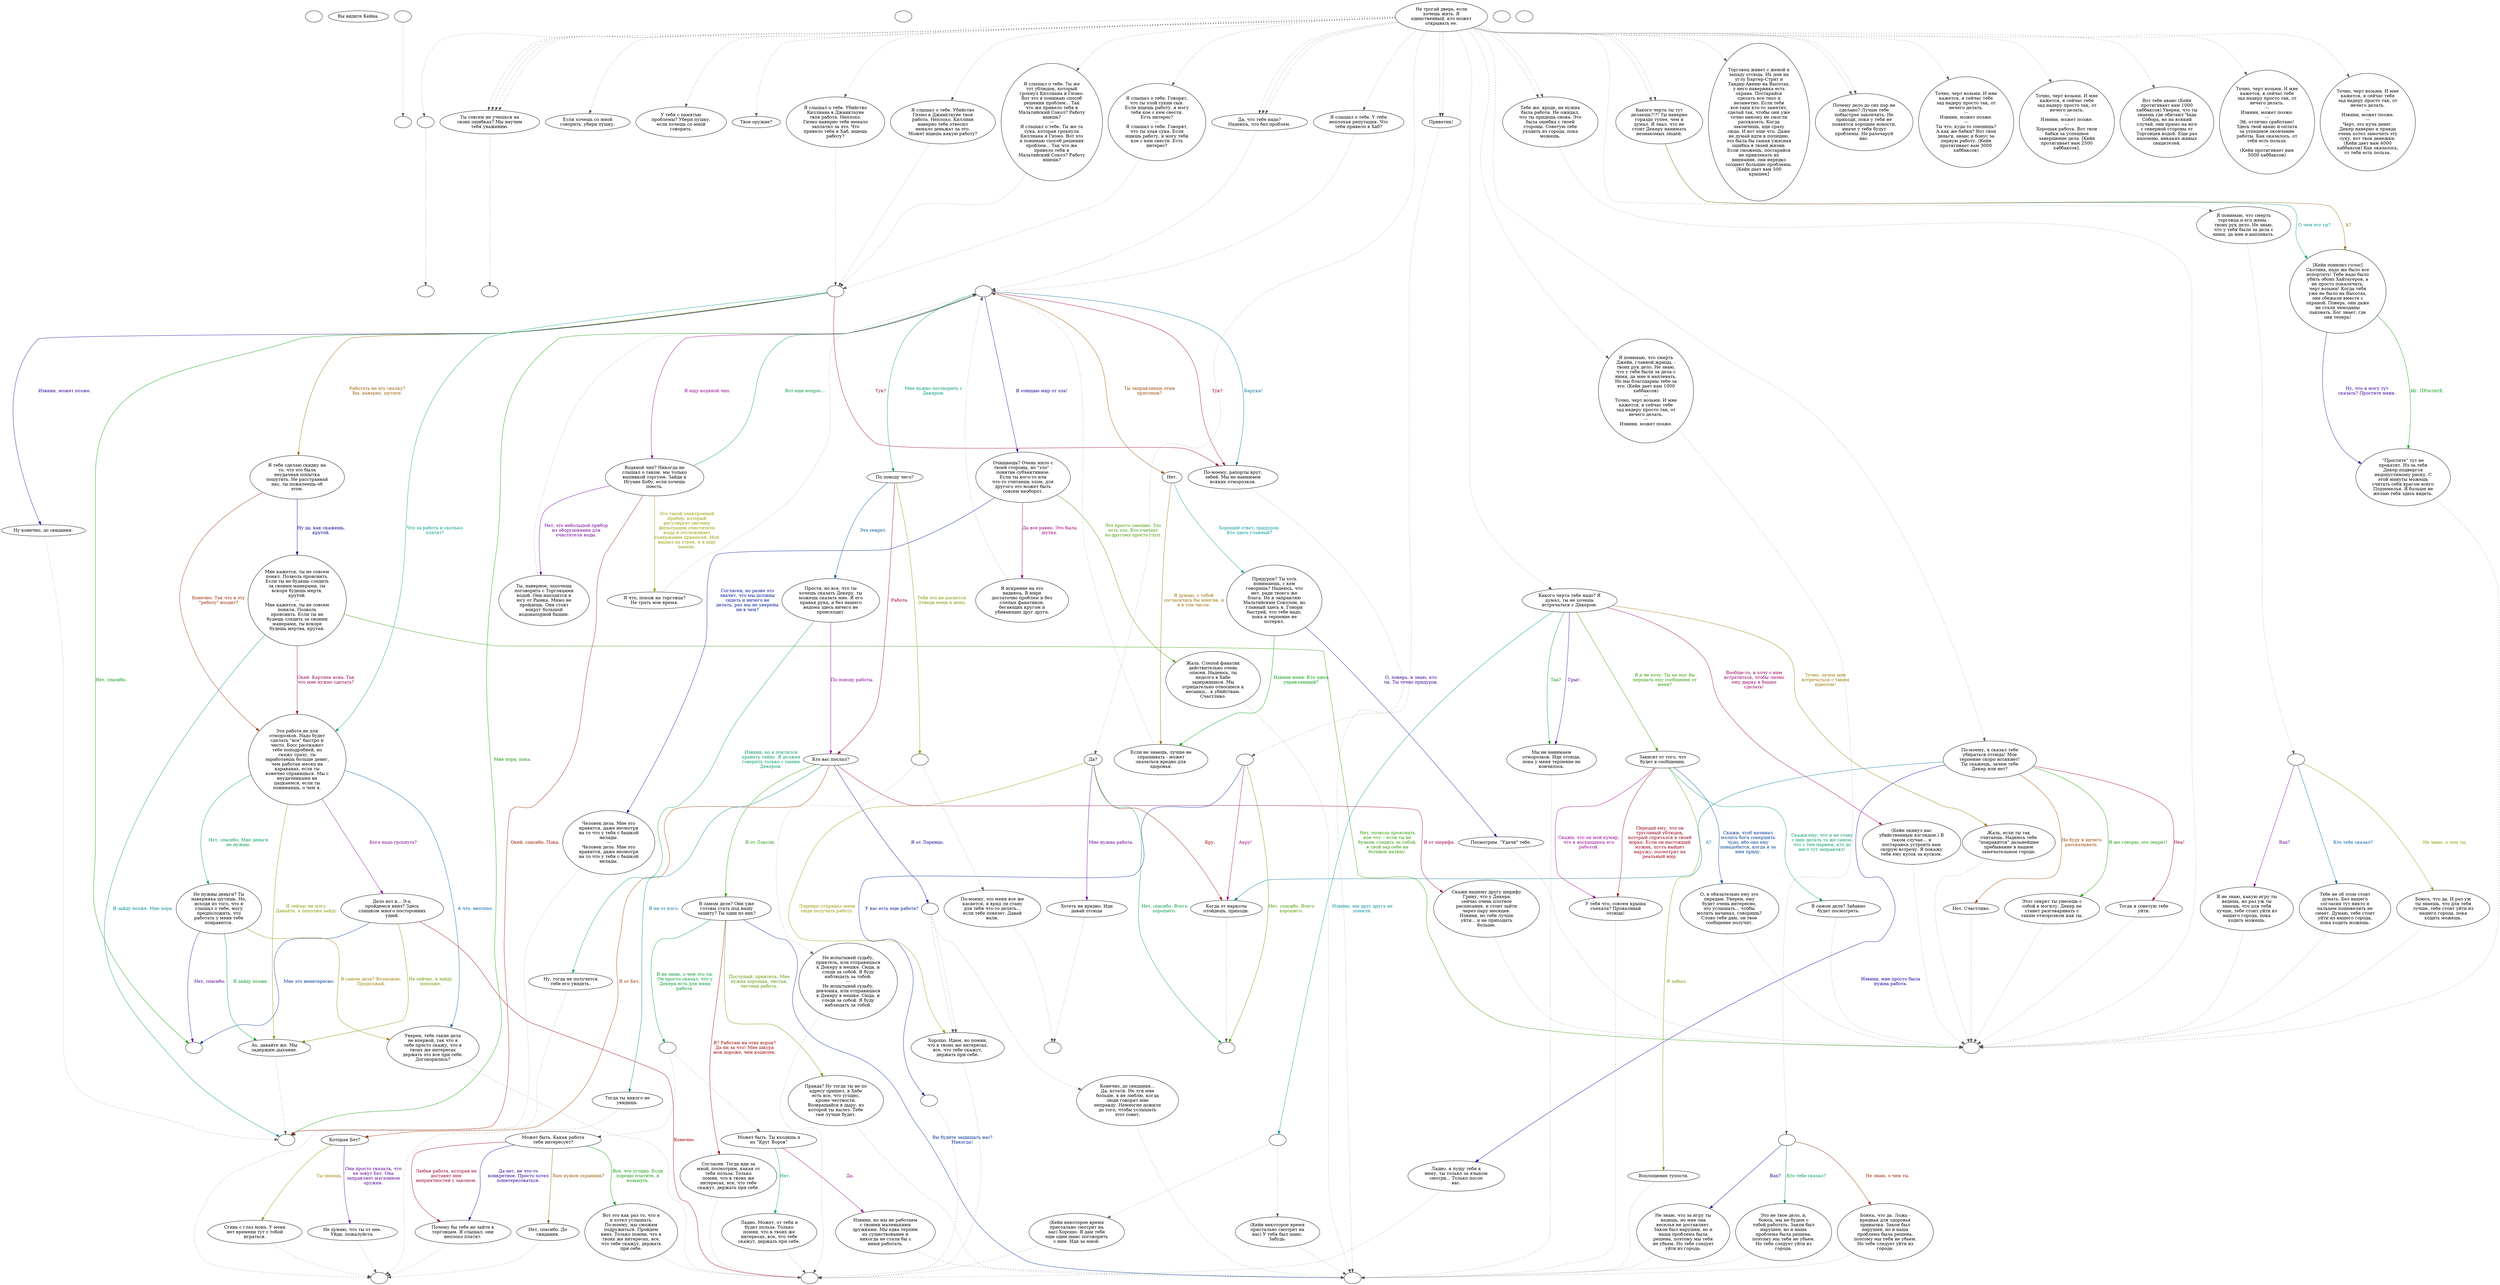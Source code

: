 digraph kane {
  "start" [style=filled       fillcolor="#FFFFFF"       color="#000000"]
  "start" [label=""]
  "look_at_p_proc" [style=filled       fillcolor="#FFFFFF"       color="#000000"]
  "look_at_p_proc" [label="Вы видите Кейна."]
  "critter_p_proc" [style=filled       fillcolor="#FFFFFF"       color="#000000"]
  "critter_p_proc" -> "GoToDecker" [style=dotted color="#555555"]
  "critter_p_proc" [label=""]
  "pickup_p_proc" [style=filled       fillcolor="#FFFFFF"       color="#000000"]
  "pickup_p_proc" [label=""]
  "talk_p_proc" [style=filled       fillcolor="#FFFFFF"       color="#000000"]
  "talk_p_proc" -> "get_reaction" [style=dotted color="#555555"]
  "talk_p_proc" -> "Kane10" [style=dotted color="#555555"]
  "talk_p_proc" -> "Kane61" [style=dotted color="#555555"]
  "talk_p_proc" -> "Kane62" [style=dotted color="#555555"]
  "talk_p_proc" -> "Kane63" [style=dotted color="#555555"]
  "talk_p_proc" -> "Kane11" [style=dotted color="#555555"]
  "talk_p_proc" -> "Kane15" [style=dotted color="#555555"]
  "talk_p_proc" -> "Kane60" [style=dotted color="#555555"]
  "talk_p_proc" -> "Kane12" [style=dotted color="#555555"]
  "talk_p_proc" -> "Kane13" [style=dotted color="#555555"]
  "talk_p_proc" -> "Kane14" [style=dotted color="#555555"]
  "talk_p_proc" -> "Kane60" [style=dotted color="#555555"]
  "talk_p_proc" -> "Kane10" [style=dotted color="#555555"]
  "talk_p_proc" -> "Kane93" [style=dotted color="#555555"]
  "talk_p_proc" -> "Kane100" [style=dotted color="#555555"]
  "talk_p_proc" -> "Kane106" [style=dotted color="#555555"]
  "talk_p_proc" -> "Kane60" [style=dotted color="#555555"]
  "talk_p_proc" -> "Kane10" [style=dotted color="#555555"]
  "talk_p_proc" -> "Kane153" [style=dotted color="#555555"]
  "talk_p_proc" -> "Kane86" [style=dotted color="#555555"]
  "talk_p_proc" -> "Kane153" [style=dotted color="#555555"]
  "talk_p_proc" -> "Kane135" [style=dotted color="#555555"]
  "talk_p_proc" -> "Kane71" [style=dotted color="#555555"]
  "talk_p_proc" -> "Kane79" [style=dotted color="#555555"]
  "talk_p_proc" -> "Kane89" [style=dotted color="#555555"]
  "talk_p_proc" -> "Kane87" [style=dotted color="#555555"]
  "talk_p_proc" -> "Kane134" [style=dotted color="#555555"]
  "talk_p_proc" -> "Kane10" [style=dotted color="#555555"]
  "talk_p_proc" -> "Kane91" [style=dotted color="#555555"]
  "talk_p_proc" -> "Kane135" [style=dotted color="#555555"]
  "talk_p_proc" -> "Kane80" [style=dotted color="#555555"]
  "talk_p_proc" -> "Kane79" [style=dotted color="#555555"]
  "talk_p_proc" -> "Kane90" [style=dotted color="#555555"]
  "talk_p_proc" -> "Kane92" [style=dotted color="#555555"]
  "talk_p_proc" -> "Kane134" [style=dotted color="#555555"]
  "talk_p_proc" [label="Не трогай дверь, если\nхочешь жить. Я\nединственный, кто может\nоткрывать ее."]
  "destroy_p_proc" [style=filled       fillcolor="#FFFFFF"       color="#000000"]
  "destroy_p_proc" [label=""]
  "map_enter_p_proc" [style=filled       fillcolor="#FFFFFF"       color="#000000"]
  "map_enter_p_proc" [label=""]
  "combat" [style=filled       fillcolor="#FFFFFF"       color="#000000"]
  "combat" [label=""]
  "Kane00" [style=filled       fillcolor="#FFFFFF"       color="#000000"]
  "Kane00" [label=""]
  "Kane00" -> "Kane02" [label="Что за работа и сколько\nплатят?" color="#00998A" fontcolor="#00998A"]
  "Kane00" -> "Kane04" [label="Работать на эту свалку?\nВы, наверно, шутите." color="#995D00" fontcolor="#995D00"]
  "Kane00" -> "Kane07" [label="Извини, может позже." color="#300099" fontcolor="#300099"]
  "Kane00" -> "KaneEndDeclined" [label="Нет, спасибо." color="#009904" fontcolor="#009904"]
  "Kane00" -> "Kane01" [label="Тук?" color="#990029" fontcolor="#990029"]
  "Kane01" [style=filled       fillcolor="#FFFFFF"       color="#000000"]
  "Kane01" -> "KaneEndRefuses" [style=dotted color="#555555"]
  "Kane01" [label="По-моему, рапорты врут,\nзабей. Мы не нанимаем\nвсяких отморозков."]
  "Kane02" [style=filled       fillcolor="#FFFFFF"       color="#000000"]
  "Kane02" [label="Эта работа не для\nотморозков. Надо будет\nсделать \"все\" быстро и\nчисто. Босс расскажет\nтебе поподробней, но\nскажу сразу, ты\nзаработаешь больше денег,\nчем работая месяц на\nкараванах, если ты\nконечно справишься. Мы с\nнеудачниками не\nцацкаемся, если ты\nпонимаешь, о чем я."]
  "Kane02" -> "Kane03" [label="А что, неплохо." color="#005699" fontcolor="#005699"]
  "Kane02" -> "Kane06" [label="Я сейчас не могу.\nДавайте, я попозже зайду." color="#829900" fontcolor="#829900"]
  "Kane02" -> "Kane09" [label="Кого надо грохнуть?" color="#830099" fontcolor="#830099"]
  "Kane02" -> "Kane08" [label="Нет, спасибо. Мне деньги\nне нужны." color="#009957" fontcolor="#009957"]
  "Kane03" [style=filled       fillcolor="#FFFFFF"       color="#000000"]
  "Kane03" -> "KaneTravel" [style=dotted color="#555555"]
  "Kane03" [label="Уверен, тебе такие дела\nне впервой, так что я\nтебе просто скажу, что в\nтвоих же интересах\nдержать это все при себе.\nДоговорились?"]
  "Kane04" [style=filled       fillcolor="#FFFFFF"       color="#000000"]
  "Kane04" [label="Я тебе сделаю скидку на\nто, что это была\nнеудачная попытка\nпошутить. Не расстраивай\nнас, ты пожалеешь об\nэтом."]
  "Kane04" -> "Kane02" [label="Конечно. Так что в эту\n\"работу\" входит?" color="#992A00" fontcolor="#992A00"]
  "Kane04" -> "Kane05" [label="Ну да, как скажешь,\nкрутой." color="#000399" fontcolor="#000399"]
  "Kane05" [style=filled       fillcolor="#FFFFFF"       color="#000000"]
  "Kane05" [label="Мне кажется, ты не совсем\nпонял. Позволь прояснить.\nЕсли ты не будешь следить\nза своими манерами, ты\nвскоре будешь мертв,\nкрутой.\n---\nМне кажется, ты не совсем\nпоняла. Позволь\nпрояснить. Если ты не\nбудешь следить за своими\nманерами, ты вскоре\nбудешь мертва, крутая."]
  "Kane05" -> "KaneEndHostile" [label="Нет, позволь прояснить\nкое-что -- если ты не\nбудешь следить за собой,\nя твой зад себе на\nботинок натяну." color="#2F9900" fontcolor="#2F9900"]
  "Kane05" -> "Kane02" [label="Окей. Картина ясна. Так\nчто мне нужно сделать?" color="#99005C" fontcolor="#99005C"]
  "Kane05" -> "KaneEndNotAcceptedOrDeclined" [label="Я зайду позже. Мне пора." color="#008999" fontcolor="#008999"]
  "Kane06" [style=filled       fillcolor="#FFFFFF"       color="#000000"]
  "Kane06" -> "KaneEndNotAcceptedOrDeclined" [style=dotted color="#555555"]
  "Kane06" [label="Ах, давайте же. Мы\nзадержим дыхание."]
  "Kane07" [style=filled       fillcolor="#FFFFFF"       color="#000000"]
  "Kane07" -> "KaneEndNotAcceptedOrDeclined" [style=dotted color="#555555"]
  "Kane07" [label="Ну конечно, до свидания."]
  "Kane08" [style=filled       fillcolor="#FFFFFF"       color="#000000"]
  "Kane08" [label="Не нужны деньги? Ты\nнаверняка шутишь. Но,\nисходя из того, что я\nслышал о тебе, могу\nпредположить, что\nработать у меня тебе\nпонравится."]
  "Kane08" -> "Kane03" [label="В самом деле? Возможно.\nПродолжай." color="#997D00" fontcolor="#997D00"]
  "Kane08" -> "KaneEndDeclined" [label="Нет, спасибо." color="#500099" fontcolor="#500099"]
  "Kane08" -> "Kane06" [label="Я зайду позже." color="#009923" fontcolor="#009923"]
  "Kane09" [style=filled       fillcolor="#FFFFFF"       color="#000000"]
  "Kane09" [label="Дело вот в... Э-э,\nпройдемся вниз? Здесь\nслишком много посторонних\nушей."]
  "Kane09" -> "KaneTravel" [label="Конечно." color="#990009" fontcolor="#990009"]
  "Kane09" -> "KaneEndDeclined" [label="Мне это неинтересно." color="#003699" fontcolor="#003699"]
  "Kane09" -> "Kane06" [label="Не сейчас, я зайду\nпопозже." color="#639900" fontcolor="#639900"]
  "Kane10" [style=filled       fillcolor="#FFFFFF"       color="#000000"]
  "Kane10" -> "combat" [style=dotted color="#555555"]
  "Kane10" [label="Ты совсем не учишься на\nсвоих ошибках? Мы научим\nтебя уважению."]
  "Kane11" [style=filled       fillcolor="#FFFFFF"       color="#000000"]
  "Kane11" -> "Kane00" [style=dotted color="#555555"]
  "Kane11" [label="Я слышал о тебе. Говорят,\nчто ты злой сукин сын.\nЕсли ищешь работу, я могу\nтебя кое с кем свести.\nЕсть интерес?\n---\nЯ слышал о тебе. Говорят,\nчто ты злая сука. Если\nищешь работу, я могу тебя\nкое с кем свести. Есть\nинтерес?"]
  "Kane12" [style=filled       fillcolor="#FFFFFF"       color="#000000"]
  "Kane12" -> "Kane00" [style=dotted color="#555555"]
  "Kane12" [label="Я слышал о тебе. Убийство\nКиллиана в Джанктауне\nтвоя работа. Неплохо.\nГизмо наверно тебе немало\nзаплатил за это. Что\nпривело тебя в Хаб, ищешь\nработу?"]
  "Kane13" [style=filled       fillcolor="#FFFFFF"       color="#000000"]
  "Kane13" -> "Kane00" [style=dotted color="#555555"]
  "Kane13" [label="Я слышал о тебе. Убийство\nГизмо в Джанктауне твоя\nработа. Неплохо. Киллиан\nнаверно тебе отвесил\nнемало деньжат за это.\nМожет ищешь какую работу?"]
  "Kane14" [style=filled       fillcolor="#FFFFFF"       color="#000000"]
  "Kane14" -> "Kane00" [style=dotted color="#555555"]
  "Kane14" [label="Я слышал о тебе. Ты же\nтот ублюдок, который\nгрохнул Киллиана и Гизмо.\nВот это я понимаю способ\nрешения проблем... Так\nчто же привело тебя в\nМальтийский Сокол? Работу\nищешь?\n---\nЯ слышал о тебе. Ты же та\nсука, которая грохнула\nКиллиана и Гизмо. Вот это\nя понимаю способ решения\nпроблем... Так что же\nпривело тебя в\nМальтийский Сокол? Работу\nищешь?"]
  "Kane15" [style=filled       fillcolor="#FFFFFF"       color="#000000"]
  "Kane15" -> "Kane16" [style=dotted color="#555555"]
  "Kane15" [label="Я слышал о тебе. У тебя\nнеплохая репутация. Что\nтебя привело в Хаб?"]
  "Kane16" [style=filled       fillcolor="#FFFFFF"       color="#000000"]
  "Kane16" [label=""]
  "Kane16" -> "Kane17" [label="Я ищу водяной чип." color="#99008F" fontcolor="#99008F"]
  "Kane16" -> "Kane36" [label="Мне нужно поговорить с\nДекером." color="#009976" fontcolor="#009976"]
  "Kane16" -> "Kane32" [label="Ты заправляешь этим\nпритоном?" color="#994A00" fontcolor="#994A00"]
  "Kane16" -> "Kane29" [label="Я очищаю мир от зла!" color="#1D0099" fontcolor="#1D0099"]
  "Kane16" -> "KaneEndNotAcceptedOrDeclined" [label="Мне пора, пока." color="#109900" fontcolor="#109900"]
  "Kane16" -> "Kane01" [label="Тук?" color="#99003C" fontcolor="#99003C"]
  "Kane16" -> "Kane01" [label="Барука!" color="#006999" fontcolor="#006999"]
  "Kane17" [style=filled       fillcolor="#FFFFFF"       color="#000000"]
  "Kane17" [label="Водяной чип? Никогда не\nслышал о таком, мы только\nвыпивкой торгуем. Зайди к\nИгуане Бобу, если хочешь\nпоесть."]
  "Kane17" -> "Kane18" [label="Это такой электронный\nприбор, который\nрегулирует систему\nфильтрации очистителя\nводы и отслеживает\nсодержание примесей. Мой\nвышел из строя, и я ищу\nзамену." color="#969900" fontcolor="#969900"]
  "Kane17" -> "Kane19" [label="Нет, это небольшой прибор\nиз оборудования для\nочистителя воды." color="#700099" fontcolor="#700099"]
  "Kane17" -> "Kane16" [label="Вот еще вопрос... " color="#009943" fontcolor="#009943"]
  "Kane17" -> "KaneEndNotAcceptedOrDeclined" [label="Окей, спасибо. Пока." color="#991600" fontcolor="#991600"]
  "Kane18" [style=filled       fillcolor="#FFFFFF"       color="#000000"]
  "Kane18" -> "Kane16" [style=dotted color="#555555"]
  "Kane18" [label="Я что, похож на торговца?\nНе трать мое время."]
  "Kane19" [style=filled       fillcolor="#FFFFFF"       color="#000000"]
  "Kane19" -> "Kane16" [style=dotted color="#555555"]
  "Kane19" [label="Ты, наверное, захочешь\nпоговорить с Торговцами\nводой. Они находятся к\nюгу от Рынка. Мимо не\nпройдешь. Они стоят\nвокруг большой\nводонапорной башни."]
  "Kane29" [style=filled       fillcolor="#FFFFFF"       color="#000000"]
  "Kane29" [label="Очищаешь? Очень мило с\nтвоей стороны, но \"зло\" -\nпонятие субъективное.\nЕсли ты кого-то или\nчто-то считаешь злом, для\nдругого это может быть\nсовсем наоборот."]
  "Kane29" -> "Kane59" [label="Согласен, но разве это\nзначит, что мы должны\nсидеть и ничего не\nделать, раз мы не уверены\nни в чем?" color="#001699" fontcolor="#001699"]
  "Kane29" -> "Kane31" [label="Это просто смешно. Зло\nесть зло. Кто считает\nпо-другому просто глуп." color="#439900" fontcolor="#439900"]
  "Kane29" -> "Kane30" [label="Да все равно. Это была\nшутка." color="#990070" fontcolor="#990070"]
  "Kane30" [style=filled       fillcolor="#FFFFFF"       color="#000000"]
  "Kane30" -> "Kane16" [style=dotted color="#555555"]
  "Kane30" [label="Я искренне на это\nнадеюсь. В мире\nдостаточно проблем и без\nслепых фанатиков,\nбегающих кругом и\nубивающих друг друга."]
  "Kane31" [style=filled       fillcolor="#FFFFFF"       color="#000000"]
  "Kane31" -> "KaneEndRefuses" [style=dotted color="#555555"]
  "Kane31" [label="Жаль. Слепой фанатик\nдействительно очень\nопасен. Надеюсь, ты\nнедолго в Хабе\nзадержишься. Мы\nотрицательно относимся к\nнесанкц... к убийствам.\nСчастливо."]
  "Kane32" [style=filled       fillcolor="#FFFFFF"       color="#000000"]
  "Kane32" [label="Нет."]
  "Kane32" -> "Kane33" [label="Хороший ответ, придурок.\nКто здесь главный?" color="#009996" fontcolor="#009996"]
  "Kane32" -> "Kane35" [label="Я думаю, с тобой\nсогласились бы многие, и\nя в том числе." color="#996900" fontcolor="#996900"]
  "Kane33" [style=filled       fillcolor="#FFFFFF"       color="#000000"]
  "Kane33" [label="Придурок? Ты хоть\nпонимаешь, с кем\nговоришь? Надеюсь, что\nнет, ради твоего же\nблага. Не я заправляю\nМальтийским Соколом, но\nглавный здесь я. Говори\nбыстрей, что тебе надо,\nпока я терпение не\nпотерял."]
  "Kane33" -> "Kane34" [label="О, поверь, я знаю, кто\nты. Ты точно придурок." color="#3C0099" fontcolor="#3C0099"]
  "Kane33" -> "Kane35" [label="Извини меня. Кто здесь\nуправляющий?" color="#009910" fontcolor="#009910"]
  "Kane34" [style=filled       fillcolor="#FFFFFF"       color="#000000"]
  "Kane34" -> "KaneEndHostile" [style=dotted color="#555555"]
  "Kane34" [label="Посмотрим. \"Удачи\" тебе."]
  "Kane35" [style=filled       fillcolor="#FFFFFF"       color="#000000"]
  "Kane35" -> "Kane16" [style=dotted color="#555555"]
  "Kane35" [label="Если не знаешь, лучше не\nспрашивать - может\nоказаться вредно для\nздоровья."]
  "Kane36" [style=filled       fillcolor="#FFFFFF"       color="#000000"]
  "Kane36" [label="По поводу чего?"]
  "Kane36" -> "Kane41" [label="Работа." color="#99001D" fontcolor="#99001D"]
  "Kane36" -> "Kane39" [label="Это секрет." color="#004999" fontcolor="#004999"]
  "Kane36" -> "Kane36a" [label="Тебя это не касается.\nОтведи меня к нему." color="#769900" fontcolor="#769900"]
  "Kane36a" [style=filled       fillcolor="#FFFFFF"       color="#000000"]
  "Kane36a" -> "Kane37" [style=dotted color="#555555"]
  "Kane36a" -> "Kane38" [style=dotted color="#555555"]
  "Kane36a" [label=""]
  "Kane37" [style=filled       fillcolor="#FFFFFF"       color="#000000"]
  "Kane37" -> "KaneTravel" [style=dotted color="#555555"]
  "Kane37" [label="Не испытывай судьбу,\nприятель, или отправишься\nк Декеру в мешке. Сюда, и\nследи за собой. Я буду\nнаблюдать за тобой.\n---\nНе испытывай судьбу,\nдевчонка, или отправишься\nк Декеру в мешке. Сюда, и\nследи за собой. Я буду\nнаблюдать за тобой."]
  "Kane38" [style=filled       fillcolor="#FFFFFF"       color="#000000"]
  "Kane38" -> "KaneEndTakeHike" [style=dotted color="#555555"]
  "Kane38" [label="По-моему, это меня все же\nкасается, я вряд ли стану\nдля тебя что-то делать...\nесли тебе повезет. Давай\nвали."]
  "Kane39" [style=filled       fillcolor="#FFFFFF"       color="#000000"]
  "Kane39" [label="Прости, но все, что ты\nхочешь сказать Декеру, ты\nможешь сказать мне. Я его\nправая рука, и без нашего\nведома здесь ничего не\nпроисходит."]
  "Kane39" -> "Kane41" [label="По поводу работы." color="#8F0099" fontcolor="#8F0099"]
  "Kane39" -> "Kane40" [label="Извини, но я поклялся\nхранить тайну. Я должен\nговорить только с самим\nДекером." color="#009963" fontcolor="#009963"]
  "Kane40" [style=filled       fillcolor="#FFFFFF"       color="#000000"]
  "Kane40" -> "KaneEndAnnoyed" [style=dotted color="#555555"]
  "Kane40" [label="Ну, тогда не получится\nтебе его увидеть."]
  "Kane41" [style=filled       fillcolor="#FFFFFF"       color="#000000"]
  "Kane41" [label="Кто вас послал?"]
  "Kane41" -> "Kane42" [label="Я от Бет." color="#993600" fontcolor="#993600"]
  "Kane41" -> "Kane41a" [label="Я от Лоренцо." color="#090099" fontcolor="#090099"]
  "Kane41" -> "Kane47" [label="Я от Локсли." color="#239900" fontcolor="#239900"]
  "Kane41" -> "Kane45" [label="Я от шерифа." color="#990050" fontcolor="#990050"]
  "Kane41" -> "Kane44" [label="Я ни от кого." color="#007D99" fontcolor="#007D99"]
  "Kane41a" [style=filled       fillcolor="#FFFFFF"       color="#000000"]
  "Kane41a" -> "Kane57" [style=dotted color="#555555"]
  "Kane41a" -> "Kane57" [style=dotted color="#555555"]
  "Kane41a" -> "Kane58" [style=dotted color="#555555"]
  "Kane41a" [label=""]
  "Kane42" [style=filled       fillcolor="#FFFFFF"       color="#000000"]
  "Kane42" [label="Которая Бет?"]
  "Kane42" -> "Kane43" [label="Ты знаешь." color="#998900" fontcolor="#998900"]
  "Kane42" -> "Kane46" [label="Она просто сказала, что\nее зовут Бет. Она\nзаправляет магазином\nоружия." color="#5C0099" fontcolor="#5C0099"]
  "Kane43" [style=filled       fillcolor="#FFFFFF"       color="#000000"]
  "Kane43" -> "KaneEndAnnoyed" [style=dotted color="#555555"]
  "Kane43" [label="Сгинь с глаз моих. У меня\nнет времени тут с тобой\nиграться."]
  "Kane44" [style=filled       fillcolor="#FFFFFF"       color="#000000"]
  "Kane44" -> "KaneEndAnnoyed" [style=dotted color="#555555"]
  "Kane44" [label="Тогда ты никого не\nувидишь."]
  "Kane45" [style=filled       fillcolor="#FFFFFF"       color="#000000"]
  "Kane45" -> "KaneEndHostile" [style=dotted color="#555555"]
  "Kane45" [label="Скажи нашему другу шерифу\nГрину, что у Декера\nсейчас очень плотное\nрасписание, и стоит зайти\nчерез пару месяцев.\nИзвини, но тебе лучше\nуйти... и не приходить\nбольше."]
  "Kane46" [style=filled       fillcolor="#FFFFFF"       color="#000000"]
  "Kane46" -> "KaneEndAnnoyed" [style=dotted color="#555555"]
  "Kane46" [label="Не думаю, что ты от нее.\nУйди, пожалуйста."]
  "Kane47" [style=filled       fillcolor="#FFFFFF"       color="#000000"]
  "Kane47" [label="В самом деле? Они уже\nготовы стать под нашу\nзащиту? Ты один из них?"]
  "Kane47" -> "Kane47a" [label="Я не знаю, о чем это ты.\nОн просто сказал, что у\nДекера есть для меня\nработа." color="#00992F" fontcolor="#00992F"]
  "Kane47" -> "Kane49" [label="Я? Работаю на этих воров?\nДа ни за что! Мне шкура\nмоя дороже, чем кошелек." color="#990300" fontcolor="#990300"]
  "Kane47" -> "KaneEndRefuses" [label="Вы будете защищать нас?\nНикогда!" color="#002A99" fontcolor="#002A99"]
  "Kane47" -> "Kane48" [label="Послушай, приятель. Мне\nнужна хорошая, чистая,\nчестная работа." color="#569900" fontcolor="#569900"]
  "Kane47a" [style=filled       fillcolor="#FFFFFF"       color="#000000"]
  "Kane47a" -> "Kane50" [style=dotted color="#555555"]
  "Kane47a" -> "Kane53" [style=dotted color="#555555"]
  "Kane47a" [label=""]
  "Kane48" [style=filled       fillcolor="#FFFFFF"       color="#000000"]
  "Kane48" -> "KaneEndRefuses" [style=dotted color="#555555"]
  "Kane48" [label="Правда? Ну тогда ты не по\nадресу пришел, в Хабе\nесть все, что угодно,\nкроме честности.\nВозвращайся в дыру, из\nкоторой ты вылез. Тебе\nтам лучше будет."]
  "Kane49" [style=filled       fillcolor="#FFFFFF"       color="#000000"]
  "Kane49" -> "KaneTravel" [style=dotted color="#555555"]
  "Kane49" [label="Согласен. Тогда иди за\nмной, посмотрим, какая от\nтебя польза. Только\nпомни, что в твоих же\nинтересах, все, что тебе\nскажут, держать при себе."]
  "Kane50" [style=filled       fillcolor="#FFFFFF"       color="#000000"]
  "Kane50" [label="Может быть. Ты входишь в\nих \"Круг Воров\""]
  "Kane50" -> "Kane51" [label="Да." color="#990083" fontcolor="#990083"]
  "Kane50" -> "Kane52" [label="Нет." color="#009982" fontcolor="#009982"]
  "Kane51" [style=filled       fillcolor="#FFFFFF"       color="#000000"]
  "Kane51" -> "KaneEndRefuses" [style=dotted color="#555555"]
  "Kane51" [label="Извини, но мы не работаем\nс твоими маленькими\nдружками. Мы едва терпим\nих существование и\nникогда не стали бы с\nними работать."]
  "Kane52" [style=filled       fillcolor="#FFFFFF"       color="#000000"]
  "Kane52" -> "KaneTravel" [style=dotted color="#555555"]
  "Kane52" [label="Ладно. Может, от тебя и\nбудет польза. Только\nпомни, что в твоих же\nинтересах, все, что тебе\nскажут, держать при себе."]
  "Kane53" [style=filled       fillcolor="#FFFFFF"       color="#000000"]
  "Kane53" [label="Может быть. Какая работа\nтебя интересует?"]
  "Kane53" -> "Kane55" [label="Вам нужен охранник?" color="#995600" fontcolor="#995600"]
  "Kane53" -> "Kane54" [label="Да нет, не что-то\nконкретное. Просто хотел\nпоинтересоваться." color="#290099" fontcolor="#290099"]
  "Kane53" -> "Kane56" [label="Все, что угодно. Если\nхорошо платите, я\nвозьмусь." color="#049900" fontcolor="#049900"]
  "Kane53" -> "Kane54" [label="Любая работа, которая не\nдоставит мне\nнеприятностей с законом." color="#990030" fontcolor="#990030"]
  "Kane54" [style=filled       fillcolor="#FFFFFF"       color="#000000"]
  "Kane54" -> "KaneEndAnnoyed" [style=dotted color="#555555"]
  "Kane54" [label="Почему бы тебе не зайти к\nторговцам. Я слышал, они\nнеплохо платят."]
  "Kane55" [style=filled       fillcolor="#FFFFFF"       color="#000000"]
  "Kane55" -> "KaneEndAnnoyed" [style=dotted color="#555555"]
  "Kane55" [label="Нет, спасибо. До\nсвидания."]
  "Kane56" [style=filled       fillcolor="#FFFFFF"       color="#000000"]
  "Kane56" -> "KaneTravel" [style=dotted color="#555555"]
  "Kane56" [label="Вот это как раз то, что я\nи хотел услышать.\nПо-моему, мы сможем\nподружиться. Пройдем\nвниз. Только помни, что в\nтвоих же интересах, все,\nчто тебе скажут, держать\nпри себе."]
  "Kane57" [style=filled       fillcolor="#FFFFFF"       color="#000000"]
  "Kane57" -> "KaneTravel" [style=dotted color="#555555"]
  "Kane57" [label="Хорошо. Идем, но помни,\nчто в твоих же интересах,\nвсе, что тебе скажут,\nдержать при себе."]
  "Kane58" [style=filled       fillcolor="#FFFFFF"       color="#000000"]
  "Kane58" -> "KaneEndRefuses" [style=dotted color="#555555"]
  "Kane58" [label="Конечно, до свидания...\nДа, кстати. Не лги мне\nбольше, я не люблю, когда\nлюди говорят мне\nнеправду. Немногие дожили\nдо того, чтобы услышать\nэтот совет."]
  "Kane59" [style=filled       fillcolor="#FFFFFF"       color="#000000"]
  "Kane59" -> "KaneEndNotAcceptedOrDeclined" [style=dotted color="#555555"]
  "Kane59" [label="Человек дела. Мне это\nнравится, даже несмотря\nна то что у тебя с башкой\nнелады.\n---\nЧеловек дела. Мне это\nнравится, даже несмотря\nна то что у тебя с башкой\nнелады."]
  "Kane60" [style=filled       fillcolor="#FFFFFF"       color="#000000"]
  "Kane60" -> "Kane16" [style=dotted color="#555555"]
  "Kane60" [label="Да, что тебе надо?\nНадеюсь, что без проблем."]
  "Kane61" [style=filled       fillcolor="#FFFFFF"       color="#000000"]
  "Kane61" [label="Если хочешь со мной\nговорить, убери пушку."]
  "Kane62" [style=filled       fillcolor="#FFFFFF"       color="#000000"]
  "Kane62" [label="У тебя с памятью\nпроблемы? Убери пушку,\nесли хочешь со мной\nговорить."]
  "Kane63" [style=filled       fillcolor="#FFFFFF"       color="#000000"]
  "Kane63" [label="Твое оружие?"]
  "Kane71" [style=filled       fillcolor="#FFFFFF"       color="#000000"]
  "Kane71" -> "Kane72" [style=dotted color="#555555"]
  "Kane71" [label="Я понимаю, что смерть\nторговца и его жены -\nтвоих рук дело. Не знаю,\nчто у тебя были за дела с\nними, да мне и наплевать."]
  "Kane72" [style=filled       fillcolor="#FFFFFF"       color="#000000"]
  "Kane72" [label=""]
  "Kane72" -> "Kane73" [label="Кто тебе сказал?" color="#005D99" fontcolor="#005D99"]
  "Kane72" -> "Kane74" [label="Не знаю, о чем ты." color="#8A9900" fontcolor="#8A9900"]
  "Kane72" -> "Kane78" [label="Вак?" color="#7C0099" fontcolor="#7C0099"]
  "Kane73" [style=filled       fillcolor="#FFFFFF"       color="#000000"]
  "Kane73" -> "KaneEndHostile" [style=dotted color="#555555"]
  "Kane73" [label="Тебе не об этом стоит\nдумать. Без нашего\nсогласия тут никто и\nпальцем пошевелить не\nсмеет. Думаю, тебе стоит\nуйти из нашего города,\nпока ходить можешь."]
  "Kane74" [style=filled       fillcolor="#FFFFFF"       color="#000000"]
  "Kane74" -> "KaneEndHostile" [style=dotted color="#555555"]
  "Kane74" [label="Боюсь, что да. И раз уж\nты знаешь, что для тебя\nлучше, тебе стоит уйти из\nнашего города, пока\nходить можешь."]
  "Kane78" [style=filled       fillcolor="#FFFFFF"       color="#000000"]
  "Kane78" -> "KaneEndHostile" [style=dotted color="#555555"]
  "Kane78" [label="Я не знаю, какую игру ты\nведешь, но раз уж ты\nзнаешь, что для тебя\nлучше, тебе стоит уйти из\nнашего города, пока\nходить можешь."]
  "Kane79" [style=filled       fillcolor="#FFFFFF"       color="#000000"]
  "Kane79" -> "KaneEndHostile" [style=dotted color="#555555"]
  "Kane79" [label="Тебе же, вроде, не нужна\nбыла работа. Не ожидал,\nчто ты придешь снова. Это\nбыла ошибка с твоей\nстороны. Советую тебе\nуходить из города, пока\nможешь."]
  "Kane80" [style=filled       fillcolor="#FFFFFF"       color="#000000"]
  "Kane80" -> "Kane81" [style=dotted color="#555555"]
  "Kane80" [label="Я понимаю, что смерть\nДжейн, главной жрицы, -\nтвоих рук дело. Не знаю,\nчто у тебя были за дела с\nними, да мне и наплевать.\nНо мы благодарны тебе за\nэто. (Кейн дает вам 1000\nхаббаксов)\n---\nТочно, черт возьми. И мне\nкажется, я сейчас тебе\nзад надеру просто так, от\nнечего делать.\n---\nИзвини, может позже."]
  "Kane81" [style=filled       fillcolor="#FFFFFF"       color="#000000"]
  "Kane81" [label=""]
  "Kane81" -> "Kane82" [label="Кто тебе сказал?" color="#00994F" fontcolor="#00994F"]
  "Kane81" -> "Kane83" [label="Не знаю, о чем ты." color="#992200" fontcolor="#992200"]
  "Kane81" -> "Kane84" [label="Вах?" color="#000A99" fontcolor="#000A99"]
  "Kane82" [style=filled       fillcolor="#FFFFFF"       color="#000000"]
  "Kane82" -> "KaneEndRefuses" [style=dotted color="#555555"]
  "Kane82" [label="Это не твое дело, и,\nбоюсь, мы не будем с\nтобой работать. Закон был\nнарушен, но и наша\nпроблема была решена,\nпоэтому мы тебя не убьем.\nНо тебе следует уйти из\nгорода."]
  "Kane83" [style=filled       fillcolor="#FFFFFF"       color="#000000"]
  "Kane83" -> "KaneEndRefuses" [style=dotted color="#555555"]
  "Kane83" [label="Боюсь, что да. Ложь -\nвредная для здоровья\nпривычка. Закон был\nнарушен, но и наша\nпроблема была решена,\nпоэтому мы тебя не убьем.\nНо тебе следует уйти из\nгорода."]
  "Kane84" [style=filled       fillcolor="#FFFFFF"       color="#000000"]
  "Kane84" -> "KaneEndRefuses" [style=dotted color="#555555"]
  "Kane84" [label="Не знаю, что за игру ты\nведешь, но мне она\nвеселья не доставляет.\nЗакон был нарушен, но и\nнаша проблема была\nрешена, поэтому мы тебя\nне убьем. Но тебе следует\nуйти из города."]
  "Kane86" [style=filled       fillcolor="#FFFFFF"       color="#000000"]
  "Kane86" [label="Торговец живет с женой к\nзападу отсюда. Их дом на\nуглу Бартер-Стрит и\nТандер-Авеню на Высотах,\nу него наверняка есть\nохрана. Постарайся\nсделать все тихо и\nнезаметно. Если тебя\nвсе-таки кто-то заметит,\nсделай так, чтобы они уже\nточно никому не смогли\nрассказать. Когда\nзакончишь, иди сразу\nсюда. И вот еще что. Даже\nне думай идти в полицию,\nэто была бы самая ужасная\nошибка в твоей жизни.\nЕсли сможешь, постарайся\nне привлекать их\nвнимание, они нередко\nсоздают большие проблемы.\n[Кейн дает вам 500\nкрышек]"]
  "Kane87" [style=filled       fillcolor="#FFFFFF"       color="#000000"]
  "Kane87" [label="Точно, черт возьми. И мне\nкажется, я сейчас тебе\nзад надеру просто так, от\nнечего делать.\n---\nИзвини, может позже.\n---\nХорошая работа. Вот твои\nбабки за успешное\nзавершение дела. [Кейн\nпротягивает вам 2500\nхаббаксов]."]
  "Kane89" [style=filled       fillcolor="#FFFFFF"       color="#000000"]
  "Kane89" [label="Точно, черт возьми. И мне\nкажется, я сейчас тебе\nзад надеру просто так, от\nнечего делать.\n---\nИзвини, может позже.\n---\nТы что, куда-то спешишь?\nА как же бабки? Вот твои\nденьги, аванс и бонус за\nпервую работу. (Кейн\nпротягивает вам 3000\nхаббаксов)"]
  "Kane90" [style=filled       fillcolor="#FFFFFF"       color="#000000"]
  "Kane90" [label="Точно, черт возьми. И мне\nкажется, я сейчас тебе\nзад надеру просто так, от\nнечего делать.\n---\nИзвини, может позже.\n---\nЭй, отлично сработано!\nЗдесь твой аванс и оплата\nза успешное окончание\nработы. Как оказалось, от\nтебя есть польза.\n---\n(Кейн протягивает вам\n5000 хаббаксов)"]
  "Kane91" [style=filled       fillcolor="#FFFFFF"       color="#000000"]
  "Kane91" [label="Вот тебе аванс (Кейн\nпротягивает вам 1000\nхаббаксов) Уверен, что ты\nзнаешь где обитают Чада\nСобора, но на всякий\nслучай, они прямо на юге\nс северной стороны от\nТорговцев водой. Еще раз\nнапомню, никаких живых\nсвидетелей."]
  "Kane92" [style=filled       fillcolor="#FFFFFF"       color="#000000"]
  "Kane92" [label="Точно, черт возьми. И мне\nкажется, я сейчас тебе\nзад надеру просто так, от\nнечего делать.\n---\nИзвини, может позже.\n---\nЧерт, это куча денег.\nДекер наверно и правда\nочень хотел замочить эту\nсуку, вот твои денежки.\n(Кейн дает вам 4000\nхаббаксов) Как оказалось,\nот тебя есть польза."]
  "Kane93" [style=filled       fillcolor="#FFFFFF"       color="#000000"]
  "Kane93" [label="Какого черта тебе надо? Я\nдумал, ты не хочешь\nвстречаться с Декером."]
  "Kane93" -> "Kane95" [label="Я и не хочу. Ты не мог бы\nпередать ему сообщение от\nменя?" color="#379900" fontcolor="#379900"]
  "Kane93" -> "Kane148" [label="Вообще-то, я хочу с ним\nвстретиться, чтобы лично\nему дырку в башке\nсделать!" color="#990063" fontcolor="#990063"]
  "Kane93" -> "Kane93a" [label="Извини, мы друг друга не\nпоняли." color="#009099" fontcolor="#009099"]
  "Kane93" -> "Kane149" [label="Точно, зачем мне\nвстречаться с таким\nидиотом!" color="#997500" fontcolor="#997500"]
  "Kane93" -> "Kane94" [label="Грыг." color="#490099" fontcolor="#490099"]
  "Kane93" -> "Kane94" [label="Таа?" color="#00991C" fontcolor="#00991C"]
  "Kane93a" [style=filled       fillcolor="#FFFFFF"       color="#000000"]
  "Kane93a" -> "Kane151" [style=dotted color="#555555"]
  "Kane93a" -> "Kane152" [style=dotted color="#555555"]
  "Kane93a" [label=""]
  "Kane94" [style=filled       fillcolor="#FFFFFF"       color="#000000"]
  "Kane94" -> "KaneEndRefuses" [style=dotted color="#555555"]
  "Kane94" [label="Мы не нанимаем\nотморозков. Иди отсюда,\nпока у меня терпение не\nкончилось."]
  "Kane95" [style=filled       fillcolor="#FFFFFF"       color="#000000"]
  "Kane95" [label="Зависит от того, что\nбудет в сообщении."]
  "Kane95" -> "Kane98" [label="Передай ему, что он\nтрусливый ублюдок,\nкоторый спрятался в своей\nнорке. Если он настоящий\nмужик, пусть выйдет\nнаружу, посмотрит на\nреальный мир." color="#990011" fontcolor="#990011"]
  "Kane95" -> "Kane99" [label="Скажи, чтоб начинал\nмолить бога совершить\nчудо, ибо оно ему\nпонадобится, когда я за\nним приду." color="#003D99" fontcolor="#003D99"]
  "Kane95" -> "Kane97" [label="Я забыл." color="#6A9900" fontcolor="#6A9900"]
  "Kane95" -> "Kane98" [label="Скажи, что он мой кумир,\nчто я восхищаюсь его\nработой." color="#990097" fontcolor="#990097"]
  "Kane95" -> "Kane96" [label="Скажи ему, что я не стану\nс ним делать то же самое,\nчто с тем парнем, кто до\nнего тут заправлял!" color="#00996F" fontcolor="#00996F"]
  "Kane96" [style=filled       fillcolor="#FFFFFF"       color="#000000"]
  "Kane96" -> "KaneEndHostile" [style=dotted color="#555555"]
  "Kane96" [label="В самом деле? Забавно\nбудет посмотреть."]
  "Kane97" [style=filled       fillcolor="#FFFFFF"       color="#000000"]
  "Kane97" -> "KaneEndRefuses" [style=dotted color="#555555"]
  "Kane97" [label="Воплощение тупости."]
  "Kane98" [style=filled       fillcolor="#FFFFFF"       color="#000000"]
  "Kane98" -> "KaneEndRefuses" [style=dotted color="#555555"]
  "Kane98" [label="У тебя что, совсем крыша\nсъехала? Проваливай\nотсюда!"]
  "Kane99" [style=filled       fillcolor="#FFFFFF"       color="#000000"]
  "Kane99" -> "KaneEndHostile" [style=dotted color="#555555"]
  "Kane99" [label="О, я обязательно ему это\nпередам. Уверен, ему\nбудет очень интересно,\nэто услышать... чтобы\nмолить начинал, говоришь?\nСлово тебе даю, он твое\nсообщение получит."]
  "Kane100" [style=filled       fillcolor="#FFFFFF"       color="#000000"]
  "Kane100" [label="По-моему, я сказал тебе\nубираться отсюда! Мое\nтерпение скоро иссякнет!\nТы скажешь, зачем тебе\nДекер или нет?"]
  "Kane100" -> "Kane103" [label="Не буду я ничего\nрассказывать." color="#994200" fontcolor="#994200"]
  "Kane100" -> "Kane102" [label="Извини, мне просто была\nнужна работа." color="#150099" fontcolor="#150099"]
  "Kane100" -> "Kane104" [label="Я же говорю, это секрет!" color="#179900" fontcolor="#179900"]
  "Kane100" -> "Kane105" [label="Неа!" color="#990044" fontcolor="#990044"]
  "Kane100" -> "Kane101" [label="А?" color="#007199" fontcolor="#007199"]
  "Kane101" [style=filled       fillcolor="#FFFFFF"       color="#000000"]
  "Kane101" -> "KaneEnd" [style=dotted color="#555555"]
  "Kane101" [label="Когда от наркоты\nотойдешь, приходи."]
  "Kane102" [style=filled       fillcolor="#FFFFFF"       color="#000000"]
  "Kane102" -> "KaneTravel" [style=dotted color="#555555"]
  "Kane102" [label="Ладно, я пущу тебя к\nнему, ты только за языком\nсмотри... Только после\nвас."]
  "Kane103" [style=filled       fillcolor="#FFFFFF"       color="#000000"]
  "Kane103" -> "KaneEndHostile" [style=dotted color="#555555"]
  "Kane103" [label="Нет. Счастливо."]
  "Kane104" [style=filled       fillcolor="#FFFFFF"       color="#000000"]
  "Kane104" -> "KaneEndHostile" [style=dotted color="#555555"]
  "Kane104" [label="Этот секрет ты унесешь с\nсобой в могилу. Декер не\nстанет разговаривать с\nтаким отморозком как ты."]
  "Kane105" [style=filled       fillcolor="#FFFFFF"       color="#000000"]
  "Kane105" -> "KaneEndHostile" [style=dotted color="#555555"]
  "Kane105" [label="Тогда я советую тебе\nуйти."]
  "Kane106" [style=filled       fillcolor="#FFFFFF"       color="#000000"]
  "Kane106" [label="Да?"]
  "Kane106" -> "Kane57" [label="Лоренцо отправил меня\nсюда получить работу." color="#999500" fontcolor="#999500"]
  "Kane106" -> "Kane132" [label="Мне нужна работа." color="#680099" fontcolor="#680099"]
  "Kane106" -> "KaneEnd" [label="Нет, спасибо. Всего\nхорошего." color="#00993C" fontcolor="#00993C"]
  "Kane106" -> "Kane101" [label="Кру." color="#990F00" fontcolor="#990F00"]
  "Kane131" [style=filled       fillcolor="#FFFFFF"       color="#000000"]
  "Kane131" -> "KaneTravel" [style=dotted color="#555555"]
  "Kane131" [label=""]
  "Kane132" [style=filled       fillcolor="#FFFFFF"       color="#000000"]
  "Kane132" -> "KaneEndTakeHike" [style=dotted color="#555555"]
  "Kane132" [label="Хотеть не вредно. Иди\nдавай отсюда"]
  "Kane133" [style=filled       fillcolor="#FFFFFF"       color="#000000"]
  "Kane133" [label=""]
  "Kane133" -> "Kane131" [label="У вас есть еще работа?" color="#001E99" fontcolor="#001E99"]
  "Kane133" -> "KaneEnd" [label="Нет, спасибо. Всего\nхорошего." color="#4A9900" fontcolor="#4A9900"]
  "Kane133" -> "Kane101" [label="Акру!" color="#990077" fontcolor="#990077"]
  "Kane134" [style=filled       fillcolor="#FFFFFF"       color="#000000"]
  "Kane134" -> "Kane133" [style=dotted color="#555555"]
  "Kane134" [label="Приветик!"]
  "Kane135" [style=filled       fillcolor="#FFFFFF"       color="#000000"]
  "Kane135" [label="Почему дело до сих пор не\nсделано? Лучше тебе\nпобыстрее закончить. Не\nприходи, пока у тебя не\nпоявятся хорошие новости,\nиначе у тебя будут\nпроблемы. Не разочаруй\nнас."]
  "Kane148" [style=filled       fillcolor="#FFFFFF"       color="#000000"]
  "Kane148" -> "KaneEndHostile" [style=dotted color="#555555"]
  "Kane148" [label="(Кейн окинул вас\nубийственным взглядом.) В\nтаком случае... я\nпостараюсь устроить вам\nскорую встречу. Я покажу\nтебя ему кусок за куском."]
  "Kane149" [style=filled       fillcolor="#FFFFFF"       color="#000000"]
  "Kane149" -> "KaneEndHostile" [style=dotted color="#555555"]
  "Kane149" [label="Жаль, если ты так\nсчитаешь. Надеюсь тебе\n\"понравится\" дальнейшее\nпребывание в нашем\nзамечательном городе."]
  "Kane151" [style=filled       fillcolor="#FFFFFF"       color="#000000"]
  "Kane151" -> "KaneTravel" [style=dotted color="#555555"]
  "Kane151" [label="(Кейн некоторое время\nпристально смотрит на\nвас) Хорошо. Я дам тебе\nеще один шанс поговорить\nс ним. Иди за мной."]
  "Kane152" [style=filled       fillcolor="#FFFFFF"       color="#000000"]
  "Kane152" -> "KaneEndRefuses" [style=dotted color="#555555"]
  "Kane152" [label="(Кейн некоторое время\nпристально смотрит на\nвас) У тебя был шанс.\nЗабудь."]
  "Kane153" [style=filled       fillcolor="#FFFFFF"       color="#000000"]
  "Kane153" [label="Какого черта ты тут\nделаешь?!?! Ты наверно\nгораздо тупее, чем я\nдумал. Я знал, что не\nстоит Декеру нанимать\nнезнакомых людей."]
  "Kane153" -> "Kane154" [label="О чем это ты?" color="#00998E" fontcolor="#00998E"]
  "Kane153" -> "Kane154" [label="А?" color="#996200" fontcolor="#996200"]
  "Kane154" [style=filled       fillcolor="#FFFFFF"       color="#000000"]
  "Kane154" [label="[Кейн понизил голос]\nСкотина, надо же было все\nиспортить! Тебе надо было\nубить обоих Хайтауеров, а\nне просто покалечить,\nчерт возьми! Когда тебя\nуже не было на Высотах,\nони сбежали вместе с\nохраной. Поверь, они даже\nне стали чемоданы\nпаковать. Бог знает, где\nони теперь!"]
  "Kane154" -> "Kane155" [label="Ну, что я могу тут\nсказать? Простите меня." color="#350099" fontcolor="#350099"]
  "Kane154" -> "Kane155" [label="Ыг. ПРоститЕ." color="#009908" fontcolor="#009908"]
  "Kane155" [style=filled       fillcolor="#FFFFFF"       color="#000000"]
  "Kane155" -> "KaneEndHostile" [style=dotted color="#555555"]
  "Kane155" [label="\"Простите\" тут не\nпрокатит. Из-за тебя\nДекер подвергся\nнедопустимому риску. С\nэтой минуты можешь\nсчитать себя врагом всего\nПодземелья. Я больше не\nжелаю тебя здесь видеть."]
  "KaneEnd" [style=filled       fillcolor="#FFFFFF"       color="#000000"]
  "KaneEnd" [label=""]
  "KaneEndHostile" [style=filled       fillcolor="#FFFFFF"       color="#000000"]
  "KaneEndHostile" [label=""]
  "KaneEndNotAcceptedOrDeclined" [style=filled       fillcolor="#FFFFFF"       color="#000000"]
  "KaneEndNotAcceptedOrDeclined" [label=""]
  "KaneEndDeclined" [style=filled       fillcolor="#FFFFFF"       color="#000000"]
  "KaneEndDeclined" [label=""]
  "KaneEndAnnoyed" [style=filled       fillcolor="#FFFFFF"       color="#000000"]
  "KaneEndAnnoyed" [label=""]
  "KaneEndTakeHike" [style=filled       fillcolor="#FFFFFF"       color="#000000"]
  "KaneEndTakeHike" [label=""]
  "KaneEndRefuses" [style=filled       fillcolor="#FFFFFF"       color="#000000"]
  "KaneEndRefuses" [label=""]
  "KaneTravel" [style=filled       fillcolor="#FFFFFF"       color="#000000"]
  "KaneTravel" [label=""]
  "GoToDecker" [style=filled       fillcolor="#FFFFFF"       color="#000000"]
  "GoToDecker" [label=""]
  "get_reaction" [style=filled       fillcolor="#FFFFFF"       color="#000000"]
  "get_reaction" -> "ReactToLevel" [style=dotted color="#555555"]
  "get_reaction" [label=""]
  "ReactToLevel" [style=filled       fillcolor="#FFFFFF"       color="#000000"]
  "ReactToLevel" [label=""]
}